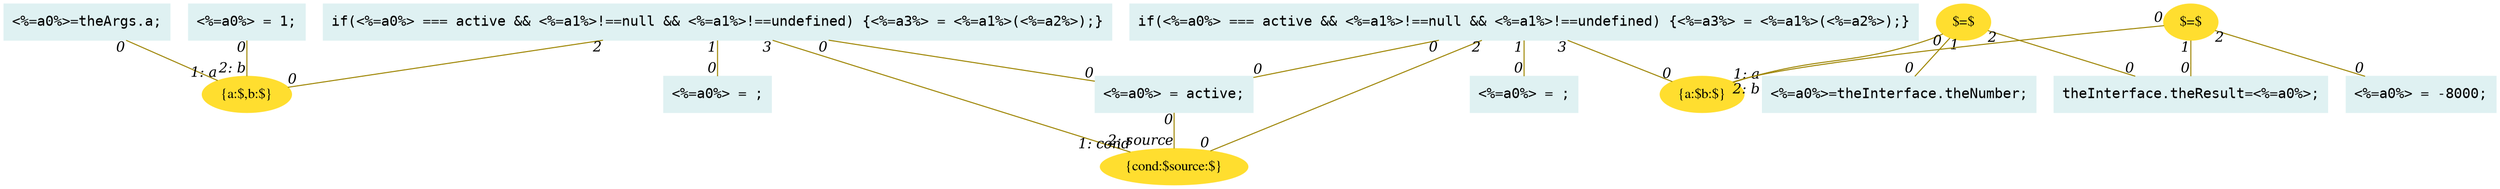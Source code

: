 digraph g{node_6439 [shape="ellipse", style="filled", color="#ffde2f", fontname="Times", label="{a:$,b:$}" ]
node_6498 [shape="ellipse", style="filled", color="#ffde2f", fontname="Times", label="{cond:$source:$}" ]
node_6499 [shape="ellipse", style="filled", color="#ffde2f", fontname="Times", label="{a:$b:$}" ]
node_6548 [shape="box", style="filled", color="#dff1f2", fontname="Courier", label="<%=a0%>=theArgs.a;
" ]
node_6550 [shape="box", style="filled", color="#dff1f2", fontname="Courier", label="<%=a0%>=theInterface.theNumber;
" ]
node_6552 [shape="box", style="filled", color="#dff1f2", fontname="Courier", label="theInterface.theResult=<%=a0%>;
" ]
node_6591 [shape="box", style="filled", color="#dff1f2", fontname="Courier", label="<%=a0%> = active;
" ]
node_6599 [shape="box", style="filled", color="#dff1f2", fontname="Courier", label="<%=a0%> = ;
" ]
node_6601 [shape="box", style="filled", color="#dff1f2", fontname="Courier", label="<%=a0%> = ;
" ]
node_6603 [shape="box", style="filled", color="#dff1f2", fontname="Courier", label="<%=a0%> = 1;
" ]
node_6605 [shape="box", style="filled", color="#dff1f2", fontname="Courier", label="<%=a0%> = -8000;
" ]
node_6607 [shape="box", style="filled", color="#dff1f2", fontname="Courier", label="if(<%=a0%> === active && <%=a1%>!==null && <%=a1%>!==undefined) {<%=a3%> = <%=a1%>(<%=a2%>);}
" ]
node_6612 [shape="box", style="filled", color="#dff1f2", fontname="Courier", label="if(<%=a0%> === active && <%=a1%>!==null && <%=a1%>!==undefined) {<%=a3%> = <%=a1%>(<%=a2%>);}
" ]
node_6617 [shape="ellipse", style="filled", color="#ffde2f", fontname="Times", label="$=$" ]
node_6621 [shape="ellipse", style="filled", color="#ffde2f", fontname="Times", label="$=$" ]
node_6548 -> node_6439 [dir=none, arrowHead=none, fontname="Times-Italic", arrowsize=1, color="#9d8400", label="",  headlabel="1: a", taillabel="0" ]
node_6591 -> node_6498 [dir=none, arrowHead=none, fontname="Times-Italic", arrowsize=1, color="#9d8400", label="",  headlabel="2: source", taillabel="0" ]
node_6603 -> node_6439 [dir=none, arrowHead=none, fontname="Times-Italic", arrowsize=1, color="#9d8400", label="",  headlabel="2: b", taillabel="0" ]
node_6607 -> node_6591 [dir=none, arrowHead=none, fontname="Times-Italic", arrowsize=1, color="#9d8400", label="",  headlabel="0", taillabel="0" ]
node_6607 -> node_6599 [dir=none, arrowHead=none, fontname="Times-Italic", arrowsize=1, color="#9d8400", label="",  headlabel="0", taillabel="1" ]
node_6607 -> node_6439 [dir=none, arrowHead=none, fontname="Times-Italic", arrowsize=1, color="#9d8400", label="",  headlabel="0", taillabel="2" ]
node_6607 -> node_6498 [dir=none, arrowHead=none, fontname="Times-Italic", arrowsize=1, color="#9d8400", label="",  headlabel="1: cond", taillabel="3" ]
node_6612 -> node_6591 [dir=none, arrowHead=none, fontname="Times-Italic", arrowsize=1, color="#9d8400", label="",  headlabel="0", taillabel="0" ]
node_6612 -> node_6601 [dir=none, arrowHead=none, fontname="Times-Italic", arrowsize=1, color="#9d8400", label="",  headlabel="0", taillabel="1" ]
node_6612 -> node_6498 [dir=none, arrowHead=none, fontname="Times-Italic", arrowsize=1, color="#9d8400", label="",  headlabel="0", taillabel="2" ]
node_6612 -> node_6499 [dir=none, arrowHead=none, fontname="Times-Italic", arrowsize=1, color="#9d8400", label="",  headlabel="0", taillabel="3" ]
node_6617 -> node_6499 [dir=none, arrowHead=none, fontname="Times-Italic", arrowsize=1, color="#9d8400", label="",  headlabel="1: a", taillabel="0" ]
node_6621 -> node_6605 [dir=none, arrowHead=none, fontname="Times-Italic", arrowsize=1, color="#9d8400", label="",  headlabel="0", taillabel="2" ]
node_6621 -> node_6499 [dir=none, arrowHead=none, fontname="Times-Italic", arrowsize=1, color="#9d8400", label="",  headlabel="2: b", taillabel="0" ]
node_6617 -> node_6550 [dir=none, arrowHead=none, fontname="Times-Italic", arrowsize=1, color="#9d8400", label="",  headlabel="0", taillabel="1" ]
node_6621 -> node_6552 [dir=none, arrowHead=none, fontname="Times-Italic", arrowsize=1, color="#9d8400", label="",  headlabel="0", taillabel="1" ]
node_6617 -> node_6552 [dir=none, arrowHead=none, fontname="Times-Italic", arrowsize=1, color="#9d8400", label="",  headlabel="0", taillabel="2" ]
}